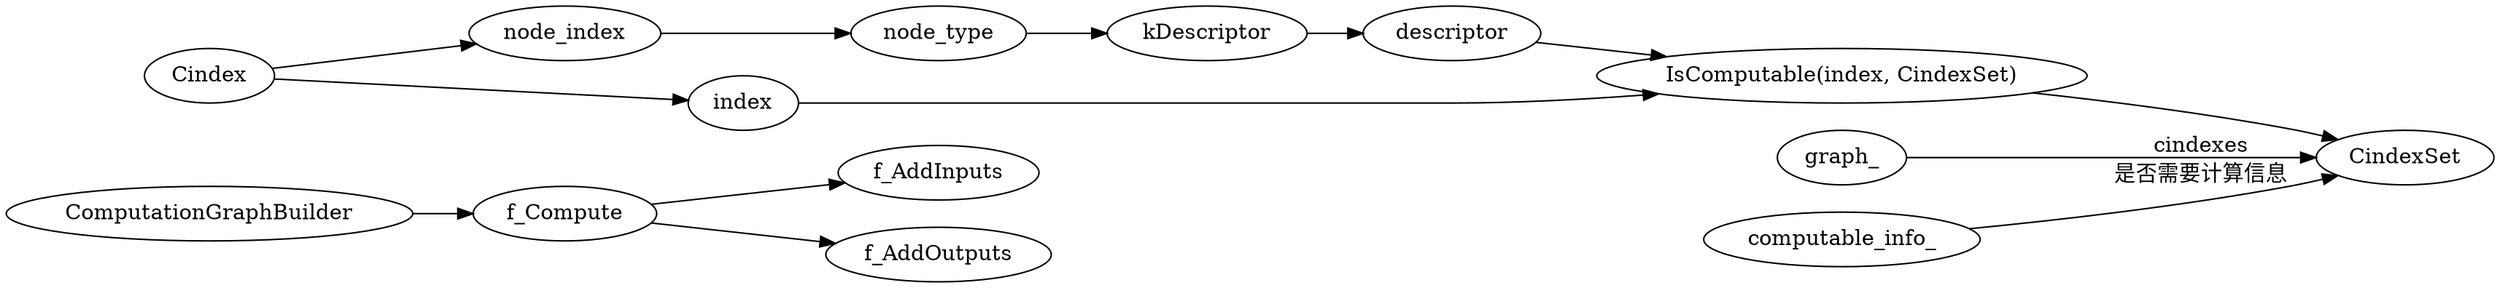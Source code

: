 digraph ComputeProcess{
        rankdir=LR
        ComputationGraphBuilder -> f_Compute
        f_Compute -> f_AddInputs
        f_Compute -> f_AddOutputs



        subgraph ComputeComputableInfo{

                 Cindex -> node_index -> node_type
                 Cindex -> index

                 graph_ -> CindexSet[label="cindexes"]
                 computable_info_ -> CindexSet[label="是否需要计算信息"]
                 node_type -> kDescriptor
                 kDescriptor -> descriptor -> func_IsComputable
                 func_IsComputable[label = "IsComputable(index, CindexSet)"]

                 index -> func_IsComputable
                 func_IsComputable -> CindexSet

                 
                 


        }

}